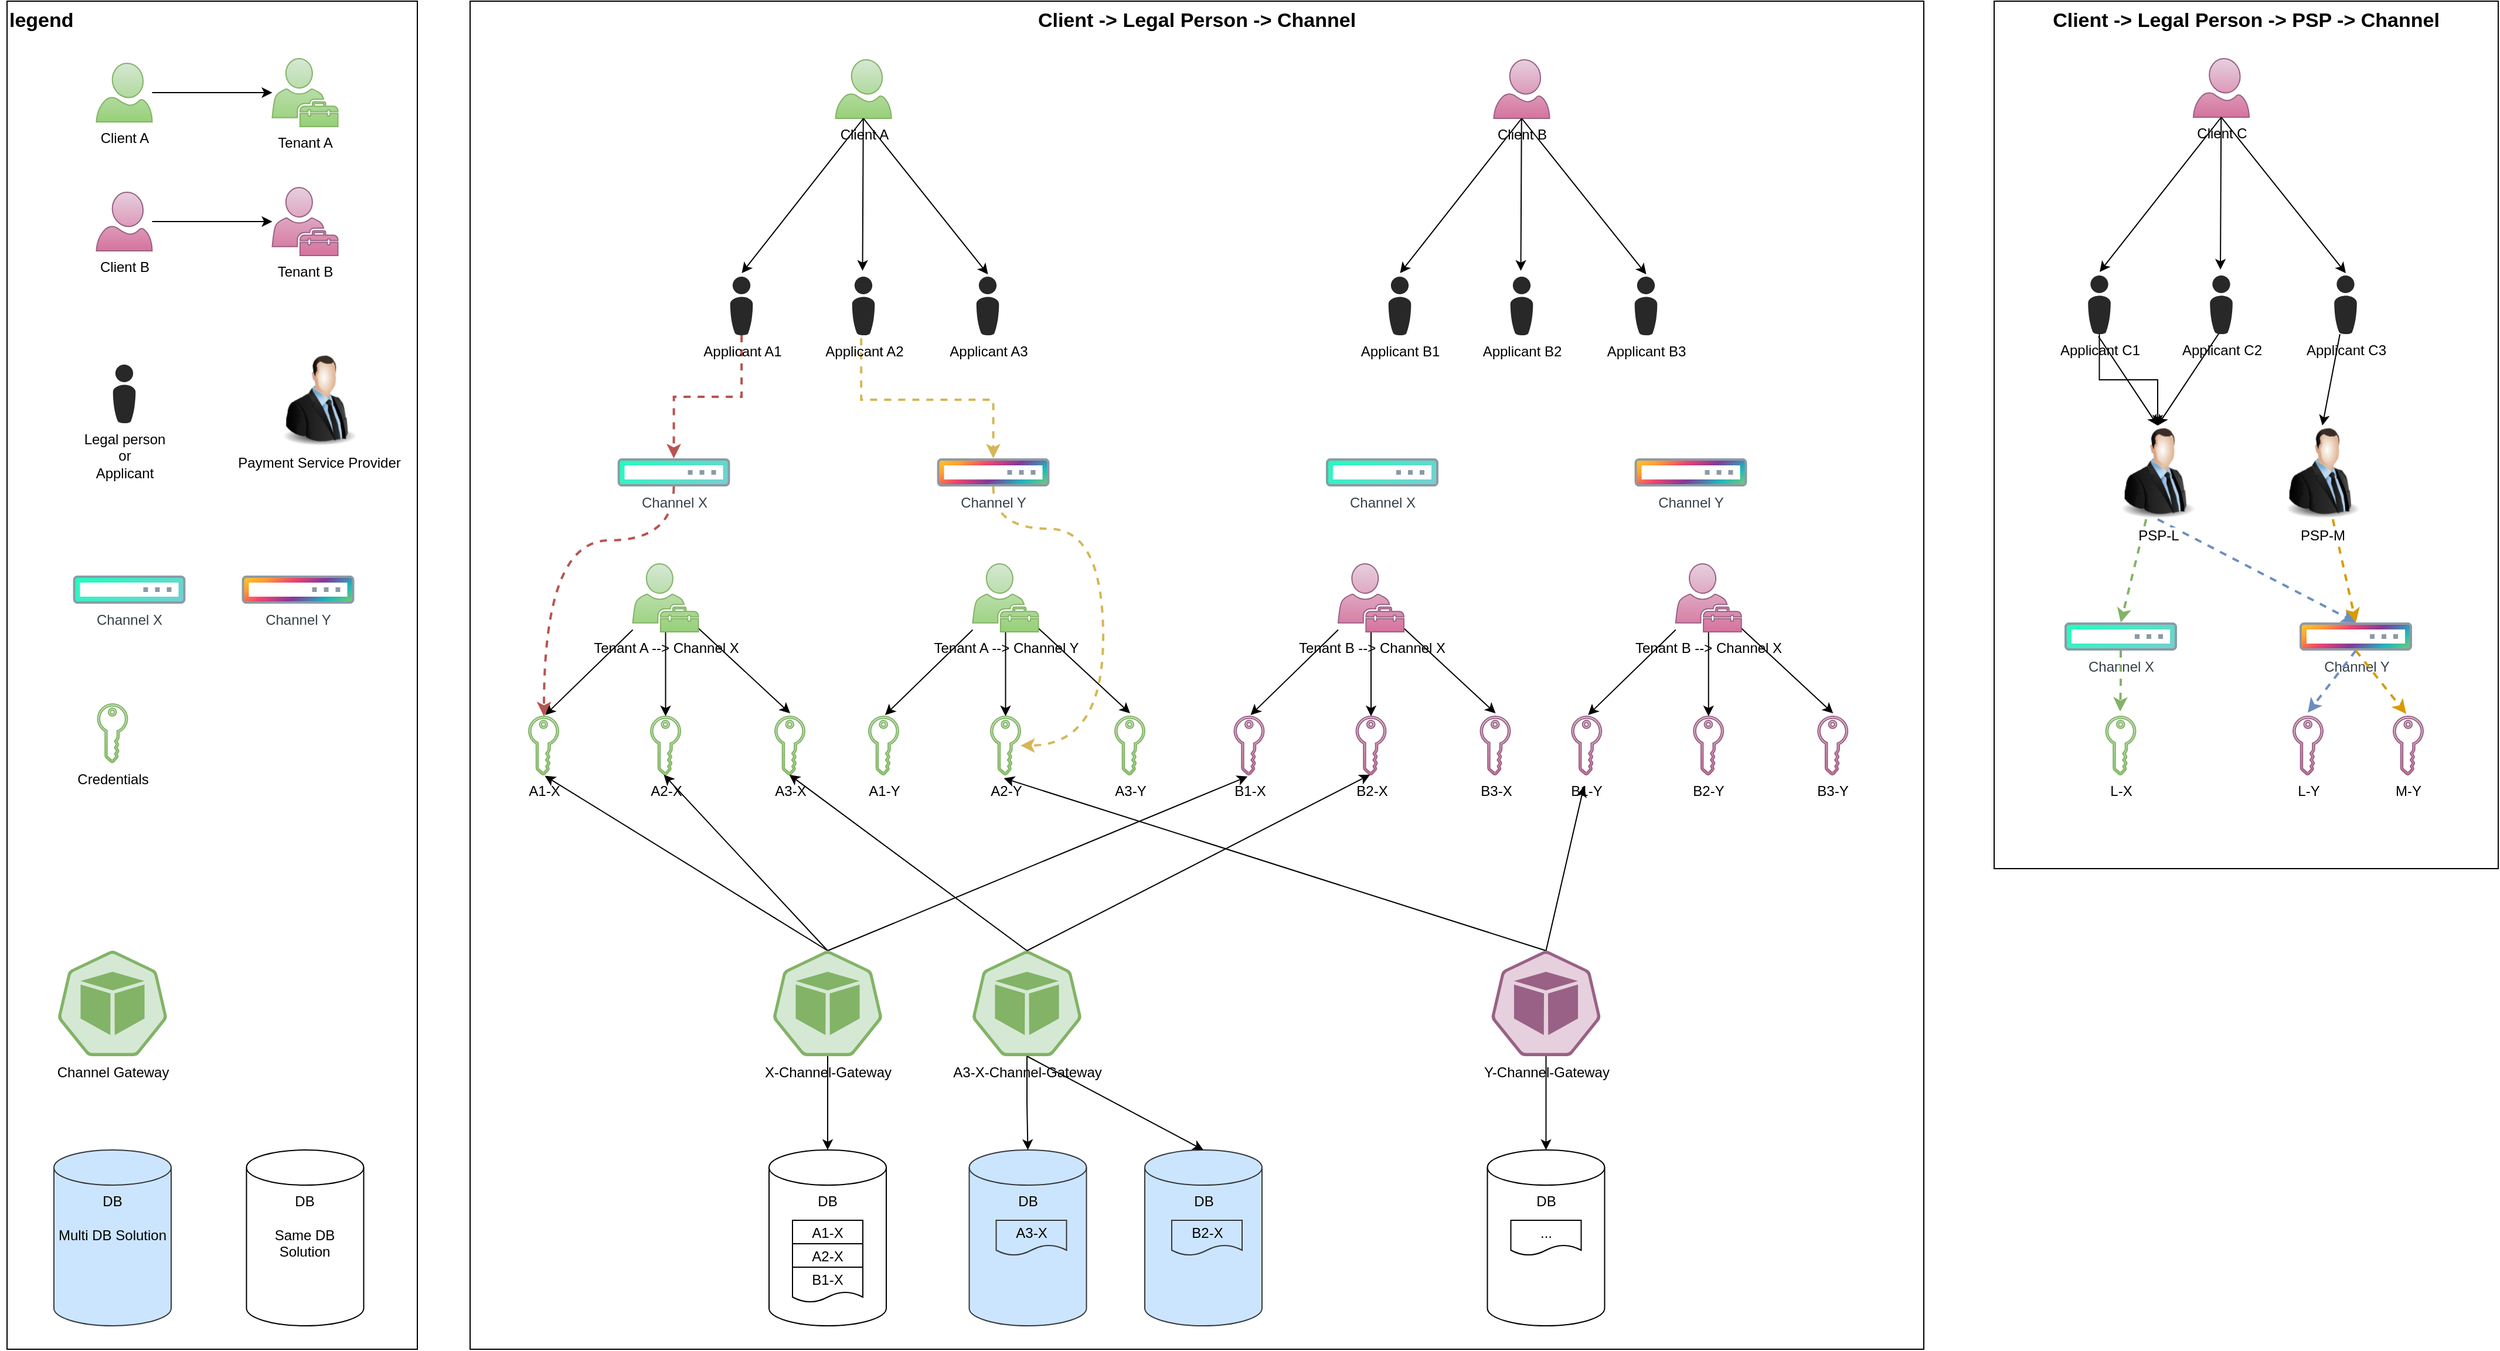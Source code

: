 <mxfile version="21.8.2" type="github">
  <diagram name="Page-1" id="z-tZdo9YfumDO6y8S2xv">
    <mxGraphModel dx="2261" dy="790" grid="1" gridSize="10" guides="1" tooltips="1" connect="1" arrows="1" fold="1" page="1" pageScale="1" pageWidth="827" pageHeight="1169" math="0" shadow="0">
      <root>
        <mxCell id="0" />
        <mxCell id="1" parent="0" />
        <mxCell id="5btWQWwLIaZkZKoqhnkt-158" value="&lt;b style=&quot;font-size: 17px;&quot;&gt;Client -&amp;gt; Legal Person -&amp;gt; Channel&lt;/b&gt;" style="rounded=0;whiteSpace=wrap;html=1;verticalAlign=top;fontSize=17;" vertex="1" parent="1">
          <mxGeometry x="-90" y="120" width="1240" height="1150" as="geometry" />
        </mxCell>
        <mxCell id="5btWQWwLIaZkZKoqhnkt-157" value="legend" style="rounded=0;whiteSpace=wrap;html=1;verticalAlign=top;align=left;fontStyle=1;fontSize=17;" vertex="1" parent="1">
          <mxGeometry x="-485" y="120" width="350" height="1150" as="geometry" />
        </mxCell>
        <mxCell id="5btWQWwLIaZkZKoqhnkt-156" value="Client -&amp;gt; Legal Person -&amp;gt; PSP -&amp;gt; Channel" style="rounded=0;whiteSpace=wrap;html=1;verticalAlign=top;fontStyle=1;fontSize=17;" vertex="1" parent="1">
          <mxGeometry x="1210" y="120" width="430" height="740" as="geometry" />
        </mxCell>
        <mxCell id="5btWQWwLIaZkZKoqhnkt-2" value="Client A" style="verticalLabelPosition=bottom;html=1;verticalAlign=top;align=center;strokeColor=#82b366;fillColor=#d5e8d4;shape=mxgraph.azure.user;gradientColor=#97d077;" vertex="1" parent="1">
          <mxGeometry x="221.75" y="170" width="47.5" height="50" as="geometry" />
        </mxCell>
        <mxCell id="5btWQWwLIaZkZKoqhnkt-58" style="edgeStyle=orthogonalEdgeStyle;rounded=0;orthogonalLoop=1;jettySize=auto;html=1;entryX=0.5;entryY=0;entryDx=0;entryDy=0;dashed=1;fillColor=#f8cecc;strokeColor=#b85450;strokeWidth=2;" edge="1" parent="1" source="5btWQWwLIaZkZKoqhnkt-3" target="5btWQWwLIaZkZKoqhnkt-32">
          <mxGeometry relative="1" as="geometry" />
        </mxCell>
        <mxCell id="5btWQWwLIaZkZKoqhnkt-3" value="Applicant A1" style="verticalLabelPosition=bottom;sketch=0;html=1;fillColor=#282828;strokeColor=none;verticalAlign=top;pointerEvents=1;align=center;shape=mxgraph.cisco_safe.people_places_things_icons.icon8;" vertex="1" parent="1">
          <mxGeometry x="131.75" y="355" width="19.5" height="50" as="geometry" />
        </mxCell>
        <mxCell id="5btWQWwLIaZkZKoqhnkt-4" style="rounded=0;orthogonalLoop=1;jettySize=auto;html=1;entryX=0.513;entryY=-0.06;entryDx=0;entryDy=0;entryPerimeter=0;exitX=0.5;exitY=1;exitDx=0;exitDy=0;exitPerimeter=0;" edge="1" parent="1" source="5btWQWwLIaZkZKoqhnkt-2" target="5btWQWwLIaZkZKoqhnkt-3">
          <mxGeometry relative="1" as="geometry" />
        </mxCell>
        <mxCell id="5btWQWwLIaZkZKoqhnkt-60" style="rounded=0;orthogonalLoop=1;jettySize=auto;html=1;entryX=0.5;entryY=0;entryDx=0;entryDy=0;exitX=0.402;exitY=1.052;exitDx=0;exitDy=0;exitPerimeter=0;edgeStyle=orthogonalEdgeStyle;dashed=1;fillColor=#fff2cc;strokeColor=#d6b656;strokeWidth=2;" edge="1" parent="1" source="5btWQWwLIaZkZKoqhnkt-5" target="5btWQWwLIaZkZKoqhnkt-33">
          <mxGeometry relative="1" as="geometry">
            <Array as="points">
              <mxPoint x="244" y="460" />
              <mxPoint x="356" y="460" />
            </Array>
          </mxGeometry>
        </mxCell>
        <mxCell id="5btWQWwLIaZkZKoqhnkt-5" value="Applicant A2" style="verticalLabelPosition=bottom;sketch=0;html=1;fillColor=#282828;strokeColor=none;verticalAlign=top;pointerEvents=1;align=center;shape=mxgraph.cisco_safe.people_places_things_icons.icon8;" vertex="1" parent="1">
          <mxGeometry x="235.75" y="355" width="19.5" height="50" as="geometry" />
        </mxCell>
        <mxCell id="5btWQWwLIaZkZKoqhnkt-6" value="Applicant A3" style="verticalLabelPosition=bottom;sketch=0;html=1;fillColor=#282828;strokeColor=none;verticalAlign=top;pointerEvents=1;align=center;shape=mxgraph.cisco_safe.people_places_things_icons.icon8;" vertex="1" parent="1">
          <mxGeometry x="341.75" y="355" width="19.5" height="50" as="geometry" />
        </mxCell>
        <mxCell id="5btWQWwLIaZkZKoqhnkt-7" style="rounded=0;orthogonalLoop=1;jettySize=auto;html=1;entryX=0.462;entryY=-0.1;entryDx=0;entryDy=0;entryPerimeter=0;" edge="1" parent="1" source="5btWQWwLIaZkZKoqhnkt-2" target="5btWQWwLIaZkZKoqhnkt-5">
          <mxGeometry relative="1" as="geometry" />
        </mxCell>
        <mxCell id="5btWQWwLIaZkZKoqhnkt-8" style="rounded=0;orthogonalLoop=1;jettySize=auto;html=1;entryX=0.513;entryY=-0.04;entryDx=0;entryDy=0;entryPerimeter=0;exitX=0.5;exitY=1;exitDx=0;exitDy=0;exitPerimeter=0;" edge="1" parent="1" source="5btWQWwLIaZkZKoqhnkt-2" target="5btWQWwLIaZkZKoqhnkt-6">
          <mxGeometry relative="1" as="geometry" />
        </mxCell>
        <mxCell id="5btWQWwLIaZkZKoqhnkt-10" value="Client B" style="verticalLabelPosition=bottom;html=1;verticalAlign=top;align=center;strokeColor=#996185;fillColor=#e6d0de;shape=mxgraph.azure.user;gradientColor=#d5739d;" vertex="1" parent="1">
          <mxGeometry x="783.25" y="170" width="47.5" height="50" as="geometry" />
        </mxCell>
        <mxCell id="5btWQWwLIaZkZKoqhnkt-11" value="Applicant B1" style="verticalLabelPosition=bottom;sketch=0;html=1;fillColor=#282828;strokeColor=none;verticalAlign=top;pointerEvents=1;align=center;shape=mxgraph.cisco_safe.people_places_things_icons.icon8;" vertex="1" parent="1">
          <mxGeometry x="693.25" y="355" width="19.5" height="50" as="geometry" />
        </mxCell>
        <mxCell id="5btWQWwLIaZkZKoqhnkt-12" style="rounded=0;orthogonalLoop=1;jettySize=auto;html=1;entryX=0.513;entryY=-0.06;entryDx=0;entryDy=0;entryPerimeter=0;exitX=0.5;exitY=1;exitDx=0;exitDy=0;exitPerimeter=0;" edge="1" parent="1" source="5btWQWwLIaZkZKoqhnkt-10" target="5btWQWwLIaZkZKoqhnkt-11">
          <mxGeometry relative="1" as="geometry" />
        </mxCell>
        <mxCell id="5btWQWwLIaZkZKoqhnkt-13" value="Applicant B2" style="verticalLabelPosition=bottom;sketch=0;html=1;fillColor=#282828;strokeColor=none;verticalAlign=top;pointerEvents=1;align=center;shape=mxgraph.cisco_safe.people_places_things_icons.icon8;" vertex="1" parent="1">
          <mxGeometry x="797.25" y="355" width="19.5" height="50" as="geometry" />
        </mxCell>
        <mxCell id="5btWQWwLIaZkZKoqhnkt-14" value="Applicant B3" style="verticalLabelPosition=bottom;sketch=0;html=1;fillColor=#282828;strokeColor=none;verticalAlign=top;pointerEvents=1;align=center;shape=mxgraph.cisco_safe.people_places_things_icons.icon8;" vertex="1" parent="1">
          <mxGeometry x="903.25" y="355" width="19.5" height="50" as="geometry" />
        </mxCell>
        <mxCell id="5btWQWwLIaZkZKoqhnkt-15" style="rounded=0;orthogonalLoop=1;jettySize=auto;html=1;entryX=0.462;entryY=-0.1;entryDx=0;entryDy=0;entryPerimeter=0;" edge="1" parent="1" source="5btWQWwLIaZkZKoqhnkt-10" target="5btWQWwLIaZkZKoqhnkt-13">
          <mxGeometry relative="1" as="geometry" />
        </mxCell>
        <mxCell id="5btWQWwLIaZkZKoqhnkt-16" style="rounded=0;orthogonalLoop=1;jettySize=auto;html=1;entryX=0.513;entryY=-0.04;entryDx=0;entryDy=0;entryPerimeter=0;exitX=0.5;exitY=1;exitDx=0;exitDy=0;exitPerimeter=0;" edge="1" parent="1" source="5btWQWwLIaZkZKoqhnkt-10" target="5btWQWwLIaZkZKoqhnkt-14">
          <mxGeometry relative="1" as="geometry" />
        </mxCell>
        <mxCell id="5btWQWwLIaZkZKoqhnkt-22" style="rounded=0;orthogonalLoop=1;jettySize=auto;html=1;" edge="1" parent="1" source="5btWQWwLIaZkZKoqhnkt-17" target="5btWQWwLIaZkZKoqhnkt-19">
          <mxGeometry relative="1" as="geometry" />
        </mxCell>
        <mxCell id="5btWQWwLIaZkZKoqhnkt-23" style="rounded=0;orthogonalLoop=1;jettySize=auto;html=1;entryX=0.51;entryY=-0.049;entryDx=0;entryDy=0;entryPerimeter=0;" edge="1" parent="1" source="5btWQWwLIaZkZKoqhnkt-17" target="5btWQWwLIaZkZKoqhnkt-20">
          <mxGeometry relative="1" as="geometry">
            <mxPoint x="180" y="720" as="targetPoint" />
          </mxGeometry>
        </mxCell>
        <mxCell id="5btWQWwLIaZkZKoqhnkt-17" value="Tenant A --&amp;gt; Channel X" style="sketch=0;pointerEvents=1;shadow=0;dashed=0;html=1;strokeColor=#82b366;fillColor=#d5e8d4;labelPosition=center;verticalLabelPosition=bottom;verticalAlign=top;outlineConnect=0;align=center;shape=mxgraph.office.users.tenant_admin;gradientColor=#97d077;" vertex="1" parent="1">
          <mxGeometry x="48.75" y="600" width="56" height="58" as="geometry" />
        </mxCell>
        <mxCell id="5btWQWwLIaZkZKoqhnkt-18" value="A1-X" style="sketch=0;pointerEvents=1;shadow=0;dashed=0;html=1;strokeColor=#82b366;fillColor=#d5e8d4;aspect=fixed;labelPosition=center;verticalLabelPosition=bottom;verticalAlign=top;align=center;outlineConnect=0;shape=mxgraph.vvd.tenant_key;gradientColor=#97d077;" vertex="1" parent="1">
          <mxGeometry x="-40" y="730" width="25.5" height="50" as="geometry" />
        </mxCell>
        <mxCell id="5btWQWwLIaZkZKoqhnkt-19" value="A2-X" style="sketch=0;pointerEvents=1;shadow=0;dashed=0;html=1;strokeColor=#82b366;fillColor=#d5e8d4;aspect=fixed;labelPosition=center;verticalLabelPosition=bottom;verticalAlign=top;align=center;outlineConnect=0;shape=mxgraph.vvd.tenant_key;gradientColor=#97d077;" vertex="1" parent="1">
          <mxGeometry x="64" y="730" width="25.5" height="50" as="geometry" />
        </mxCell>
        <mxCell id="5btWQWwLIaZkZKoqhnkt-20" value="A3-X" style="sketch=0;pointerEvents=1;shadow=0;dashed=0;html=1;strokeColor=#82b366;fillColor=#d5e8d4;aspect=fixed;labelPosition=center;verticalLabelPosition=bottom;verticalAlign=top;align=center;outlineConnect=0;shape=mxgraph.vvd.tenant_key;gradientColor=#97d077;" vertex="1" parent="1">
          <mxGeometry x="170" y="730" width="25.5" height="50" as="geometry" />
        </mxCell>
        <mxCell id="5btWQWwLIaZkZKoqhnkt-21" style="rounded=0;orthogonalLoop=1;jettySize=auto;html=1;entryX=0.549;entryY=-0.02;entryDx=0;entryDy=0;entryPerimeter=0;" edge="1" parent="1" source="5btWQWwLIaZkZKoqhnkt-17" target="5btWQWwLIaZkZKoqhnkt-18">
          <mxGeometry relative="1" as="geometry">
            <mxPoint x="13" y="680" as="sourcePoint" />
          </mxGeometry>
        </mxCell>
        <mxCell id="5btWQWwLIaZkZKoqhnkt-59" style="rounded=0;orthogonalLoop=1;jettySize=auto;html=1;exitX=0.5;exitY=1;exitDx=0;exitDy=0;dashed=1;fillColor=#f8cecc;strokeColor=#b85450;strokeWidth=2;edgeStyle=orthogonalEdgeStyle;curved=1;" edge="1" parent="1" source="5btWQWwLIaZkZKoqhnkt-32" target="5btWQWwLIaZkZKoqhnkt-18">
          <mxGeometry relative="1" as="geometry">
            <Array as="points">
              <mxPoint x="84" y="580" />
              <mxPoint x="-27" y="580" />
            </Array>
          </mxGeometry>
        </mxCell>
        <mxCell id="5btWQWwLIaZkZKoqhnkt-32" value="Channel X" style="image;aspect=fixed;perimeter=ellipsePerimeter;html=1;align=center;fontSize=12;verticalAlign=top;fontColor=#364149;shadow=0;dashed=0;image=img/lib/cumulus/switch_out_of_band.svg;" vertex="1" parent="1">
          <mxGeometry x="35.75" y="510" width="96" height="24" as="geometry" />
        </mxCell>
        <mxCell id="5btWQWwLIaZkZKoqhnkt-91" style="edgeStyle=orthogonalEdgeStyle;rounded=0;orthogonalLoop=1;jettySize=auto;html=1;curved=1;exitX=0.5;exitY=1;exitDx=0;exitDy=0;dashed=1;fillColor=#fff2cc;strokeColor=#d6b656;strokeWidth=2;" edge="1" parent="1" source="5btWQWwLIaZkZKoqhnkt-33" target="5btWQWwLIaZkZKoqhnkt-67">
          <mxGeometry relative="1" as="geometry">
            <mxPoint x="430" y="740" as="targetPoint" />
            <Array as="points">
              <mxPoint x="356" y="570" />
              <mxPoint x="450" y="570" />
              <mxPoint x="450" y="755" />
            </Array>
          </mxGeometry>
        </mxCell>
        <mxCell id="5btWQWwLIaZkZKoqhnkt-33" value="Channel Y" style="image;aspect=fixed;perimeter=ellipsePerimeter;html=1;align=center;fontSize=12;verticalAlign=top;fontColor=#364149;shadow=0;dashed=0;image=img/lib/cumulus/switch_voyager.svg;" vertex="1" parent="1">
          <mxGeometry x="308.25" y="510" width="96" height="24" as="geometry" />
        </mxCell>
        <mxCell id="5btWQWwLIaZkZKoqhnkt-48" value="Channel X" style="image;aspect=fixed;perimeter=ellipsePerimeter;html=1;align=center;fontSize=12;verticalAlign=top;fontColor=#364149;shadow=0;dashed=0;image=img/lib/cumulus/switch_out_of_band.svg;" vertex="1" parent="1">
          <mxGeometry x="640" y="510" width="96" height="24" as="geometry" />
        </mxCell>
        <mxCell id="5btWQWwLIaZkZKoqhnkt-49" value="Channel Y" style="image;aspect=fixed;perimeter=ellipsePerimeter;html=1;align=center;fontSize=12;verticalAlign=top;fontColor=#364149;shadow=0;dashed=0;image=img/lib/cumulus/switch_voyager.svg;" vertex="1" parent="1">
          <mxGeometry x="903.25" y="510" width="96" height="24" as="geometry" />
        </mxCell>
        <mxCell id="5btWQWwLIaZkZKoqhnkt-56" style="edgeStyle=orthogonalEdgeStyle;rounded=0;orthogonalLoop=1;jettySize=auto;html=1;" edge="1" parent="1" source="5btWQWwLIaZkZKoqhnkt-52" target="5btWQWwLIaZkZKoqhnkt-54">
          <mxGeometry relative="1" as="geometry" />
        </mxCell>
        <mxCell id="5btWQWwLIaZkZKoqhnkt-52" value="Client A" style="verticalLabelPosition=bottom;html=1;verticalAlign=top;align=center;strokeColor=#82b366;fillColor=#d5e8d4;shape=mxgraph.azure.user;gradientColor=#97d077;" vertex="1" parent="1">
          <mxGeometry x="-408.75" y="173" width="47.5" height="50" as="geometry" />
        </mxCell>
        <mxCell id="5btWQWwLIaZkZKoqhnkt-57" style="edgeStyle=orthogonalEdgeStyle;rounded=0;orthogonalLoop=1;jettySize=auto;html=1;" edge="1" parent="1" source="5btWQWwLIaZkZKoqhnkt-53" target="5btWQWwLIaZkZKoqhnkt-55">
          <mxGeometry relative="1" as="geometry" />
        </mxCell>
        <mxCell id="5btWQWwLIaZkZKoqhnkt-53" value="Client B" style="verticalLabelPosition=bottom;html=1;verticalAlign=top;align=center;strokeColor=#996185;fillColor=#e6d0de;shape=mxgraph.azure.user;gradientColor=#d5739d;" vertex="1" parent="1">
          <mxGeometry x="-408.75" y="283" width="47.5" height="50" as="geometry" />
        </mxCell>
        <mxCell id="5btWQWwLIaZkZKoqhnkt-54" value="Tenant A" style="sketch=0;pointerEvents=1;shadow=0;dashed=0;html=1;strokeColor=#82b366;fillColor=#d5e8d4;labelPosition=center;verticalLabelPosition=bottom;verticalAlign=top;outlineConnect=0;align=center;shape=mxgraph.office.users.tenant_admin;gradientColor=#97d077;" vertex="1" parent="1">
          <mxGeometry x="-258.75" y="169" width="56" height="58" as="geometry" />
        </mxCell>
        <mxCell id="5btWQWwLIaZkZKoqhnkt-55" value="Tenant B" style="sketch=0;pointerEvents=1;shadow=0;dashed=0;html=1;strokeColor=#996185;fillColor=#e6d0de;labelPosition=center;verticalLabelPosition=bottom;verticalAlign=top;outlineConnect=0;align=center;shape=mxgraph.office.users.tenant_admin;gradientColor=#d5739d;" vertex="1" parent="1">
          <mxGeometry x="-258.75" y="279" width="56" height="58" as="geometry" />
        </mxCell>
        <mxCell id="5btWQWwLIaZkZKoqhnkt-62" value="Credentials" style="sketch=0;pointerEvents=1;shadow=0;dashed=0;html=1;strokeColor=#82b366;fillColor=#d5e8d4;aspect=fixed;labelPosition=center;verticalLabelPosition=bottom;verticalAlign=top;align=center;outlineConnect=0;shape=mxgraph.vvd.tenant_key;gradientColor=#97d077;" vertex="1" parent="1">
          <mxGeometry x="-407.75" y="719.5" width="25.5" height="50" as="geometry" />
        </mxCell>
        <mxCell id="5btWQWwLIaZkZKoqhnkt-63" style="rounded=0;orthogonalLoop=1;jettySize=auto;html=1;" edge="1" parent="1" source="5btWQWwLIaZkZKoqhnkt-65" target="5btWQWwLIaZkZKoqhnkt-67">
          <mxGeometry relative="1" as="geometry" />
        </mxCell>
        <mxCell id="5btWQWwLIaZkZKoqhnkt-64" style="rounded=0;orthogonalLoop=1;jettySize=auto;html=1;entryX=0.51;entryY=-0.049;entryDx=0;entryDy=0;entryPerimeter=0;" edge="1" parent="1" source="5btWQWwLIaZkZKoqhnkt-65" target="5btWQWwLIaZkZKoqhnkt-68">
          <mxGeometry relative="1" as="geometry">
            <mxPoint x="470" y="720" as="targetPoint" />
          </mxGeometry>
        </mxCell>
        <mxCell id="5btWQWwLIaZkZKoqhnkt-65" value="Tenant A --&amp;gt; Channel Y" style="sketch=0;pointerEvents=1;shadow=0;dashed=0;html=1;strokeColor=#82b366;fillColor=#d5e8d4;labelPosition=center;verticalLabelPosition=bottom;verticalAlign=top;outlineConnect=0;align=center;shape=mxgraph.office.users.tenant_admin;gradientColor=#97d077;" vertex="1" parent="1">
          <mxGeometry x="338.75" y="600" width="56" height="58" as="geometry" />
        </mxCell>
        <mxCell id="5btWQWwLIaZkZKoqhnkt-66" value="A1-Y" style="sketch=0;pointerEvents=1;shadow=0;dashed=0;html=1;strokeColor=#82b366;fillColor=#d5e8d4;aspect=fixed;labelPosition=center;verticalLabelPosition=bottom;verticalAlign=top;align=center;outlineConnect=0;shape=mxgraph.vvd.tenant_key;gradientColor=#97d077;" vertex="1" parent="1">
          <mxGeometry x="250" y="730" width="25.5" height="50" as="geometry" />
        </mxCell>
        <mxCell id="5btWQWwLIaZkZKoqhnkt-67" value="A2-Y" style="sketch=0;pointerEvents=1;shadow=0;dashed=0;html=1;strokeColor=#82b366;fillColor=#d5e8d4;aspect=fixed;labelPosition=center;verticalLabelPosition=bottom;verticalAlign=top;align=center;outlineConnect=0;shape=mxgraph.vvd.tenant_key;gradientColor=#97d077;" vertex="1" parent="1">
          <mxGeometry x="354" y="730" width="25.5" height="50" as="geometry" />
        </mxCell>
        <mxCell id="5btWQWwLIaZkZKoqhnkt-68" value="A3-Y" style="sketch=0;pointerEvents=1;shadow=0;dashed=0;html=1;strokeColor=#82b366;fillColor=#d5e8d4;aspect=fixed;labelPosition=center;verticalLabelPosition=bottom;verticalAlign=top;align=center;outlineConnect=0;shape=mxgraph.vvd.tenant_key;gradientColor=#97d077;" vertex="1" parent="1">
          <mxGeometry x="460" y="730" width="25.5" height="50" as="geometry" />
        </mxCell>
        <mxCell id="5btWQWwLIaZkZKoqhnkt-69" style="rounded=0;orthogonalLoop=1;jettySize=auto;html=1;entryX=0.549;entryY=-0.02;entryDx=0;entryDy=0;entryPerimeter=0;" edge="1" parent="1" source="5btWQWwLIaZkZKoqhnkt-65" target="5btWQWwLIaZkZKoqhnkt-66">
          <mxGeometry relative="1" as="geometry">
            <mxPoint x="303" y="680" as="sourcePoint" />
          </mxGeometry>
        </mxCell>
        <mxCell id="5btWQWwLIaZkZKoqhnkt-70" style="rounded=0;orthogonalLoop=1;jettySize=auto;html=1;" edge="1" parent="1" source="5btWQWwLIaZkZKoqhnkt-72" target="5btWQWwLIaZkZKoqhnkt-74">
          <mxGeometry relative="1" as="geometry" />
        </mxCell>
        <mxCell id="5btWQWwLIaZkZKoqhnkt-71" style="rounded=0;orthogonalLoop=1;jettySize=auto;html=1;entryX=0.51;entryY=-0.049;entryDx=0;entryDy=0;entryPerimeter=0;" edge="1" parent="1" source="5btWQWwLIaZkZKoqhnkt-72" target="5btWQWwLIaZkZKoqhnkt-75">
          <mxGeometry relative="1" as="geometry">
            <mxPoint x="781.75" y="720" as="targetPoint" />
          </mxGeometry>
        </mxCell>
        <mxCell id="5btWQWwLIaZkZKoqhnkt-72" value="Tenant B --&amp;gt; Channel X" style="sketch=0;pointerEvents=1;shadow=0;dashed=0;html=1;strokeColor=#996185;fillColor=#e6d0de;labelPosition=center;verticalLabelPosition=bottom;verticalAlign=top;outlineConnect=0;align=center;shape=mxgraph.office.users.tenant_admin;gradientColor=#d5739d;" vertex="1" parent="1">
          <mxGeometry x="650.5" y="600" width="56" height="58" as="geometry" />
        </mxCell>
        <mxCell id="5btWQWwLIaZkZKoqhnkt-73" value="B1-X" style="sketch=0;pointerEvents=1;shadow=0;dashed=0;html=1;strokeColor=#996185;fillColor=#e6d0de;aspect=fixed;labelPosition=center;verticalLabelPosition=bottom;verticalAlign=top;align=center;outlineConnect=0;shape=mxgraph.vvd.tenant_key;gradientColor=#d5739d;" vertex="1" parent="1">
          <mxGeometry x="561.75" y="730" width="25.5" height="50" as="geometry" />
        </mxCell>
        <mxCell id="5btWQWwLIaZkZKoqhnkt-74" value="B2-X" style="sketch=0;pointerEvents=1;shadow=0;dashed=0;html=1;strokeColor=#996185;fillColor=#e6d0de;aspect=fixed;labelPosition=center;verticalLabelPosition=bottom;verticalAlign=top;align=center;outlineConnect=0;shape=mxgraph.vvd.tenant_key;gradientColor=#d5739d;" vertex="1" parent="1">
          <mxGeometry x="665.75" y="730" width="25.5" height="50" as="geometry" />
        </mxCell>
        <mxCell id="5btWQWwLIaZkZKoqhnkt-75" value="B3-X" style="sketch=0;pointerEvents=1;shadow=0;dashed=0;html=1;strokeColor=#996185;fillColor=#e6d0de;aspect=fixed;labelPosition=center;verticalLabelPosition=bottom;verticalAlign=top;align=center;outlineConnect=0;shape=mxgraph.vvd.tenant_key;gradientColor=#d5739d;" vertex="1" parent="1">
          <mxGeometry x="771.75" y="730" width="25.5" height="50" as="geometry" />
        </mxCell>
        <mxCell id="5btWQWwLIaZkZKoqhnkt-76" style="rounded=0;orthogonalLoop=1;jettySize=auto;html=1;entryX=0.549;entryY=-0.02;entryDx=0;entryDy=0;entryPerimeter=0;" edge="1" parent="1" source="5btWQWwLIaZkZKoqhnkt-72" target="5btWQWwLIaZkZKoqhnkt-73">
          <mxGeometry relative="1" as="geometry">
            <mxPoint x="614.75" y="680" as="sourcePoint" />
          </mxGeometry>
        </mxCell>
        <mxCell id="5btWQWwLIaZkZKoqhnkt-84" style="rounded=0;orthogonalLoop=1;jettySize=auto;html=1;" edge="1" parent="1" source="5btWQWwLIaZkZKoqhnkt-86" target="5btWQWwLIaZkZKoqhnkt-88">
          <mxGeometry relative="1" as="geometry" />
        </mxCell>
        <mxCell id="5btWQWwLIaZkZKoqhnkt-85" style="rounded=0;orthogonalLoop=1;jettySize=auto;html=1;entryX=0.51;entryY=-0.049;entryDx=0;entryDy=0;entryPerimeter=0;" edge="1" parent="1" source="5btWQWwLIaZkZKoqhnkt-86" target="5btWQWwLIaZkZKoqhnkt-89">
          <mxGeometry relative="1" as="geometry">
            <mxPoint x="1069.63" y="720" as="targetPoint" />
          </mxGeometry>
        </mxCell>
        <mxCell id="5btWQWwLIaZkZKoqhnkt-86" value="Tenant B --&amp;gt; Channel X" style="sketch=0;pointerEvents=1;shadow=0;dashed=0;html=1;strokeColor=#996185;fillColor=#e6d0de;labelPosition=center;verticalLabelPosition=bottom;verticalAlign=top;outlineConnect=0;align=center;shape=mxgraph.office.users.tenant_admin;gradientColor=#d5739d;" vertex="1" parent="1">
          <mxGeometry x="938.38" y="600" width="56" height="58" as="geometry" />
        </mxCell>
        <mxCell id="5btWQWwLIaZkZKoqhnkt-87" value="B1-Y" style="sketch=0;pointerEvents=1;shadow=0;dashed=0;html=1;strokeColor=#996185;fillColor=#e6d0de;aspect=fixed;labelPosition=center;verticalLabelPosition=bottom;verticalAlign=top;align=center;outlineConnect=0;shape=mxgraph.vvd.tenant_key;gradientColor=#d5739d;" vertex="1" parent="1">
          <mxGeometry x="849.63" y="730" width="25.5" height="50" as="geometry" />
        </mxCell>
        <mxCell id="5btWQWwLIaZkZKoqhnkt-88" value="B2-Y" style="sketch=0;pointerEvents=1;shadow=0;dashed=0;html=1;strokeColor=#996185;fillColor=#e6d0de;aspect=fixed;labelPosition=center;verticalLabelPosition=bottom;verticalAlign=top;align=center;outlineConnect=0;shape=mxgraph.vvd.tenant_key;gradientColor=#d5739d;" vertex="1" parent="1">
          <mxGeometry x="953.63" y="730" width="25.5" height="50" as="geometry" />
        </mxCell>
        <mxCell id="5btWQWwLIaZkZKoqhnkt-89" value="B3-Y" style="sketch=0;pointerEvents=1;shadow=0;dashed=0;html=1;strokeColor=#996185;fillColor=#e6d0de;aspect=fixed;labelPosition=center;verticalLabelPosition=bottom;verticalAlign=top;align=center;outlineConnect=0;shape=mxgraph.vvd.tenant_key;gradientColor=#d5739d;" vertex="1" parent="1">
          <mxGeometry x="1059.63" y="730" width="25.5" height="50" as="geometry" />
        </mxCell>
        <mxCell id="5btWQWwLIaZkZKoqhnkt-90" style="rounded=0;orthogonalLoop=1;jettySize=auto;html=1;entryX=0.549;entryY=-0.02;entryDx=0;entryDy=0;entryPerimeter=0;" edge="1" parent="1" source="5btWQWwLIaZkZKoqhnkt-86" target="5btWQWwLIaZkZKoqhnkt-87">
          <mxGeometry relative="1" as="geometry">
            <mxPoint x="902.63" y="680" as="sourcePoint" />
          </mxGeometry>
        </mxCell>
        <mxCell id="5btWQWwLIaZkZKoqhnkt-93" style="rounded=0;orthogonalLoop=1;jettySize=auto;html=1;exitX=0.5;exitY=0;exitDx=0;exitDy=0;exitPerimeter=0;entryX=0.537;entryY=1.016;entryDx=0;entryDy=0;entryPerimeter=0;" edge="1" parent="1" source="5btWQWwLIaZkZKoqhnkt-92" target="5btWQWwLIaZkZKoqhnkt-18">
          <mxGeometry relative="1" as="geometry">
            <mxPoint x="-30" y="820" as="targetPoint" />
          </mxGeometry>
        </mxCell>
        <mxCell id="5btWQWwLIaZkZKoqhnkt-94" style="rounded=0;orthogonalLoop=1;jettySize=auto;html=1;exitX=0.5;exitY=0;exitDx=0;exitDy=0;exitPerimeter=0;entryX=0.449;entryY=1.027;entryDx=0;entryDy=0;entryPerimeter=0;" edge="1" parent="1" source="5btWQWwLIaZkZKoqhnkt-92" target="5btWQWwLIaZkZKoqhnkt-73">
          <mxGeometry relative="1" as="geometry">
            <mxPoint x="570" y="800" as="targetPoint" />
          </mxGeometry>
        </mxCell>
        <mxCell id="5btWQWwLIaZkZKoqhnkt-95" style="rounded=0;orthogonalLoop=1;jettySize=auto;html=1;exitX=0.5;exitY=0;exitDx=0;exitDy=0;exitPerimeter=0;entryX=0.441;entryY=0.998;entryDx=0;entryDy=0;entryPerimeter=0;" edge="1" parent="1" source="5btWQWwLIaZkZKoqhnkt-92" target="5btWQWwLIaZkZKoqhnkt-19">
          <mxGeometry relative="1" as="geometry">
            <mxPoint x="90" y="780" as="targetPoint" />
          </mxGeometry>
        </mxCell>
        <mxCell id="5btWQWwLIaZkZKoqhnkt-92" value="X-Channel-Gateway" style="sketch=0;html=1;dashed=0;whitespace=wrap;fillColor=#d5e8d4;strokeColor=#82b366;points=[[0.005,0.63,0],[0.1,0.2,0],[0.9,0.2,0],[0.5,0,0],[0.995,0.63,0],[0.72,0.99,0],[0.5,1,0],[0.28,0.99,0]];verticalLabelPosition=bottom;align=center;verticalAlign=top;shape=mxgraph.kubernetes.icon;prIcon=pod;gradientColor=#97d077;" vertex="1" parent="1">
          <mxGeometry x="120" y="930" width="190" height="90" as="geometry" />
        </mxCell>
        <mxCell id="5btWQWwLIaZkZKoqhnkt-97" style="rounded=0;orthogonalLoop=1;jettySize=auto;html=1;exitX=0.5;exitY=0;exitDx=0;exitDy=0;exitPerimeter=0;entryX=0.441;entryY=1.058;entryDx=0;entryDy=0;entryPerimeter=0;" edge="1" parent="1" source="5btWQWwLIaZkZKoqhnkt-96" target="5btWQWwLIaZkZKoqhnkt-67">
          <mxGeometry relative="1" as="geometry">
            <mxPoint x="370" y="810" as="targetPoint" />
          </mxGeometry>
        </mxCell>
        <mxCell id="5btWQWwLIaZkZKoqhnkt-96" value="Y-Channel-Gateway" style="sketch=0;html=1;dashed=0;whitespace=wrap;fillColor=#e6d0de;strokeColor=#996185;points=[[0.005,0.63,0],[0.1,0.2,0],[0.9,0.2,0],[0.5,0,0],[0.995,0.63,0],[0.72,0.99,0],[0.5,1,0],[0.28,0.99,0]];verticalLabelPosition=bottom;align=center;verticalAlign=top;shape=mxgraph.kubernetes.icon;prIcon=pod;gradientColor=#d5739d;" vertex="1" parent="1">
          <mxGeometry x="732.75" y="930" width="190" height="90" as="geometry" />
        </mxCell>
        <mxCell id="5btWQWwLIaZkZKoqhnkt-98" style="rounded=0;orthogonalLoop=1;jettySize=auto;html=1;entryX=0.407;entryY=1.2;entryDx=0;entryDy=0;entryPerimeter=0;exitX=0.5;exitY=0;exitDx=0;exitDy=0;exitPerimeter=0;" edge="1" parent="1" source="5btWQWwLIaZkZKoqhnkt-96" target="5btWQWwLIaZkZKoqhnkt-87">
          <mxGeometry relative="1" as="geometry" />
        </mxCell>
        <mxCell id="5btWQWwLIaZkZKoqhnkt-101" value="DB" style="shape=cylinder3;whiteSpace=wrap;html=1;boundedLbl=1;backgroundOutline=1;size=15;verticalAlign=top;fillColor=#cce5ff;strokeColor=#36393d;" vertex="1" parent="1">
          <mxGeometry x="335.75" y="1100" width="100" height="150" as="geometry" />
        </mxCell>
        <mxCell id="5btWQWwLIaZkZKoqhnkt-102" value="A3-X-Channel-Gateway" style="sketch=0;html=1;dashed=0;whitespace=wrap;fillColor=#d5e8d4;strokeColor=#82b366;points=[[0.005,0.63,0],[0.1,0.2,0],[0.9,0.2,0],[0.5,0,0],[0.995,0.63,0],[0.72,0.99,0],[0.5,1,0],[0.28,0.99,0]];verticalLabelPosition=bottom;align=center;verticalAlign=top;shape=mxgraph.kubernetes.icon;prIcon=pod;gradientColor=#97d077;" vertex="1" parent="1">
          <mxGeometry x="290" y="930" width="190" height="90" as="geometry" />
        </mxCell>
        <mxCell id="5btWQWwLIaZkZKoqhnkt-103" style="rounded=0;orthogonalLoop=1;jettySize=auto;html=1;entryX=0.482;entryY=0.998;entryDx=0;entryDy=0;entryPerimeter=0;exitX=0.5;exitY=0;exitDx=0;exitDy=0;exitPerimeter=0;" edge="1" parent="1" source="5btWQWwLIaZkZKoqhnkt-102" target="5btWQWwLIaZkZKoqhnkt-20">
          <mxGeometry relative="1" as="geometry" />
        </mxCell>
        <mxCell id="5btWQWwLIaZkZKoqhnkt-104" value="DB" style="shape=cylinder3;whiteSpace=wrap;html=1;boundedLbl=1;backgroundOutline=1;size=15;verticalAlign=top;" vertex="1" parent="1">
          <mxGeometry x="165" y="1100" width="100" height="150" as="geometry" />
        </mxCell>
        <mxCell id="5btWQWwLIaZkZKoqhnkt-105" value="DB" style="shape=cylinder3;whiteSpace=wrap;html=1;boundedLbl=1;backgroundOutline=1;size=15;verticalAlign=top;" vertex="1" parent="1">
          <mxGeometry x="777.75" y="1100" width="100" height="150" as="geometry" />
        </mxCell>
        <mxCell id="5btWQWwLIaZkZKoqhnkt-106" value="A1-X" style="shape=document;whiteSpace=wrap;html=1;boundedLbl=1;" vertex="1" parent="1">
          <mxGeometry x="185" y="1160" width="60" height="30" as="geometry" />
        </mxCell>
        <mxCell id="5btWQWwLIaZkZKoqhnkt-107" value="A2-X" style="shape=document;whiteSpace=wrap;html=1;boundedLbl=1;" vertex="1" parent="1">
          <mxGeometry x="185" y="1180" width="60" height="30" as="geometry" />
        </mxCell>
        <mxCell id="5btWQWwLIaZkZKoqhnkt-108" value="B1-X" style="shape=document;whiteSpace=wrap;html=1;boundedLbl=1;" vertex="1" parent="1">
          <mxGeometry x="185" y="1200" width="60" height="30" as="geometry" />
        </mxCell>
        <mxCell id="5btWQWwLIaZkZKoqhnkt-109" style="edgeStyle=orthogonalEdgeStyle;rounded=0;orthogonalLoop=1;jettySize=auto;html=1;entryX=0.5;entryY=0;entryDx=0;entryDy=0;entryPerimeter=0;" edge="1" parent="1" source="5btWQWwLIaZkZKoqhnkt-92" target="5btWQWwLIaZkZKoqhnkt-104">
          <mxGeometry relative="1" as="geometry" />
        </mxCell>
        <mxCell id="5btWQWwLIaZkZKoqhnkt-110" value="A3-X" style="shape=document;whiteSpace=wrap;html=1;boundedLbl=1;fillColor=#cce5ff;strokeColor=#36393d;" vertex="1" parent="1">
          <mxGeometry x="358.75" y="1160" width="60" height="30" as="geometry" />
        </mxCell>
        <mxCell id="5btWQWwLIaZkZKoqhnkt-111" style="edgeStyle=orthogonalEdgeStyle;rounded=0;orthogonalLoop=1;jettySize=auto;html=1;entryX=0.5;entryY=0;entryDx=0;entryDy=0;entryPerimeter=0;" edge="1" parent="1" source="5btWQWwLIaZkZKoqhnkt-102" target="5btWQWwLIaZkZKoqhnkt-101">
          <mxGeometry relative="1" as="geometry" />
        </mxCell>
        <mxCell id="5btWQWwLIaZkZKoqhnkt-112" value="DB" style="shape=cylinder3;whiteSpace=wrap;html=1;boundedLbl=1;backgroundOutline=1;size=15;verticalAlign=top;fillColor=#cce5ff;strokeColor=#36393d;" vertex="1" parent="1">
          <mxGeometry x="485.5" y="1100" width="100" height="150" as="geometry" />
        </mxCell>
        <mxCell id="5btWQWwLIaZkZKoqhnkt-113" value="B2-X" style="shape=document;whiteSpace=wrap;html=1;boundedLbl=1;fillColor=#cce5ff;strokeColor=#36393d;" vertex="1" parent="1">
          <mxGeometry x="508.5" y="1160" width="60" height="30" as="geometry" />
        </mxCell>
        <mxCell id="5btWQWwLIaZkZKoqhnkt-114" style="rounded=0;orthogonalLoop=1;jettySize=auto;html=1;entryX=0.464;entryY=0.998;entryDx=0;entryDy=0;entryPerimeter=0;exitX=0.5;exitY=0;exitDx=0;exitDy=0;exitPerimeter=0;" edge="1" parent="1" source="5btWQWwLIaZkZKoqhnkt-102" target="5btWQWwLIaZkZKoqhnkt-74">
          <mxGeometry relative="1" as="geometry" />
        </mxCell>
        <mxCell id="5btWQWwLIaZkZKoqhnkt-115" style="rounded=0;orthogonalLoop=1;jettySize=auto;html=1;entryX=0.5;entryY=0;entryDx=0;entryDy=0;entryPerimeter=0;exitX=0.5;exitY=1;exitDx=0;exitDy=0;exitPerimeter=0;" edge="1" parent="1" source="5btWQWwLIaZkZKoqhnkt-102" target="5btWQWwLIaZkZKoqhnkt-112">
          <mxGeometry relative="1" as="geometry" />
        </mxCell>
        <mxCell id="5btWQWwLIaZkZKoqhnkt-116" style="edgeStyle=orthogonalEdgeStyle;rounded=0;orthogonalLoop=1;jettySize=auto;html=1;entryX=0.5;entryY=0;entryDx=0;entryDy=0;entryPerimeter=0;" edge="1" parent="1" source="5btWQWwLIaZkZKoqhnkt-96" target="5btWQWwLIaZkZKoqhnkt-105">
          <mxGeometry relative="1" as="geometry" />
        </mxCell>
        <mxCell id="5btWQWwLIaZkZKoqhnkt-117" value="DB&lt;br&gt;&lt;br&gt;Multi DB Solution" style="shape=cylinder3;whiteSpace=wrap;html=1;boundedLbl=1;backgroundOutline=1;size=15;verticalAlign=top;fillColor=#cce5ff;strokeColor=#36393d;" vertex="1" parent="1">
          <mxGeometry x="-445" y="1100" width="100" height="150" as="geometry" />
        </mxCell>
        <mxCell id="5btWQWwLIaZkZKoqhnkt-118" value="DB&lt;br&gt;&lt;br&gt;Same DB Solution" style="shape=cylinder3;whiteSpace=wrap;html=1;boundedLbl=1;backgroundOutline=1;size=15;verticalAlign=top;" vertex="1" parent="1">
          <mxGeometry x="-280.75" y="1100" width="100" height="150" as="geometry" />
        </mxCell>
        <mxCell id="5btWQWwLIaZkZKoqhnkt-119" value="..." style="shape=document;whiteSpace=wrap;html=1;boundedLbl=1;" vertex="1" parent="1">
          <mxGeometry x="797.75" y="1160" width="60" height="30" as="geometry" />
        </mxCell>
        <mxCell id="5btWQWwLIaZkZKoqhnkt-120" value="Channel X" style="image;aspect=fixed;perimeter=ellipsePerimeter;html=1;align=center;fontSize=12;verticalAlign=top;fontColor=#364149;shadow=0;dashed=0;image=img/lib/cumulus/switch_out_of_band.svg;" vertex="1" parent="1">
          <mxGeometry x="-428.75" y="610" width="96" height="24" as="geometry" />
        </mxCell>
        <mxCell id="5btWQWwLIaZkZKoqhnkt-121" value="Channel Y" style="image;aspect=fixed;perimeter=ellipsePerimeter;html=1;align=center;fontSize=12;verticalAlign=top;fontColor=#364149;shadow=0;dashed=0;image=img/lib/cumulus/switch_voyager.svg;" vertex="1" parent="1">
          <mxGeometry x="-284.75" y="610" width="96" height="24" as="geometry" />
        </mxCell>
        <mxCell id="5btWQWwLIaZkZKoqhnkt-122" value="Legal person&lt;br&gt;or&lt;br&gt;Applicant" style="verticalLabelPosition=bottom;sketch=0;html=1;fillColor=#282828;strokeColor=none;verticalAlign=top;pointerEvents=1;align=center;shape=mxgraph.cisco_safe.people_places_things_icons.icon8;" vertex="1" parent="1">
          <mxGeometry x="-394.75" y="430" width="19.5" height="50" as="geometry" />
        </mxCell>
        <mxCell id="5btWQWwLIaZkZKoqhnkt-123" value="Channel Gateway" style="sketch=0;html=1;dashed=0;whitespace=wrap;fillColor=#d5e8d4;strokeColor=#82b366;points=[[0.005,0.63,0],[0.1,0.2,0],[0.9,0.2,0],[0.5,0,0],[0.995,0.63,0],[0.72,0.99,0],[0.5,1,0],[0.28,0.99,0]];verticalLabelPosition=bottom;align=center;verticalAlign=top;shape=mxgraph.kubernetes.icon;prIcon=pod;gradientColor=#97d077;" vertex="1" parent="1">
          <mxGeometry x="-490" y="930" width="190" height="90" as="geometry" />
        </mxCell>
        <mxCell id="5btWQWwLIaZkZKoqhnkt-124" value="Payment Service Provider" style="image;html=1;image=img/lib/clip_art/people/Suit_Man_128x128.png" vertex="1" parent="1">
          <mxGeometry x="-258.75" y="420" width="80" height="80" as="geometry" />
        </mxCell>
        <mxCell id="5btWQWwLIaZkZKoqhnkt-133" value="Client C" style="verticalLabelPosition=bottom;html=1;verticalAlign=top;align=center;strokeColor=#996185;fillColor=#e6d0de;shape=mxgraph.azure.user;gradientColor=#d5739d;" vertex="1" parent="1">
          <mxGeometry x="1380" y="169" width="47.5" height="50" as="geometry" />
        </mxCell>
        <mxCell id="5btWQWwLIaZkZKoqhnkt-142" style="rounded=0;orthogonalLoop=1;jettySize=auto;html=1;entryX=0.5;entryY=0;entryDx=0;entryDy=0;exitX=0.462;exitY=1.04;exitDx=0;exitDy=0;exitPerimeter=0;" edge="1" parent="1" source="5btWQWwLIaZkZKoqhnkt-134" target="5btWQWwLIaZkZKoqhnkt-140">
          <mxGeometry relative="1" as="geometry" />
        </mxCell>
        <mxCell id="5btWQWwLIaZkZKoqhnkt-159" value="" style="edgeStyle=orthogonalEdgeStyle;rounded=0;orthogonalLoop=1;jettySize=auto;html=1;" edge="1" parent="1" source="5btWQWwLIaZkZKoqhnkt-134" target="5btWQWwLIaZkZKoqhnkt-140">
          <mxGeometry relative="1" as="geometry" />
        </mxCell>
        <mxCell id="5btWQWwLIaZkZKoqhnkt-134" value="Applicant C1" style="verticalLabelPosition=bottom;sketch=0;html=1;fillColor=#282828;strokeColor=none;verticalAlign=top;pointerEvents=1;align=center;shape=mxgraph.cisco_safe.people_places_things_icons.icon8;" vertex="1" parent="1">
          <mxGeometry x="1290" y="354" width="19.5" height="50" as="geometry" />
        </mxCell>
        <mxCell id="5btWQWwLIaZkZKoqhnkt-135" style="rounded=0;orthogonalLoop=1;jettySize=auto;html=1;entryX=0.513;entryY=-0.06;entryDx=0;entryDy=0;entryPerimeter=0;exitX=0.5;exitY=1;exitDx=0;exitDy=0;exitPerimeter=0;" edge="1" parent="1" source="5btWQWwLIaZkZKoqhnkt-133" target="5btWQWwLIaZkZKoqhnkt-134">
          <mxGeometry relative="1" as="geometry" />
        </mxCell>
        <mxCell id="5btWQWwLIaZkZKoqhnkt-143" style="rounded=0;orthogonalLoop=1;jettySize=auto;html=1;entryX=0.5;entryY=0;entryDx=0;entryDy=0;" edge="1" parent="1" target="5btWQWwLIaZkZKoqhnkt-140">
          <mxGeometry relative="1" as="geometry">
            <mxPoint x="1404" y="400" as="sourcePoint" />
          </mxGeometry>
        </mxCell>
        <mxCell id="5btWQWwLIaZkZKoqhnkt-136" value="Applicant C2" style="verticalLabelPosition=bottom;sketch=0;html=1;fillColor=#282828;strokeColor=none;verticalAlign=top;pointerEvents=1;align=center;shape=mxgraph.cisco_safe.people_places_things_icons.icon8;" vertex="1" parent="1">
          <mxGeometry x="1394" y="354" width="19.5" height="50" as="geometry" />
        </mxCell>
        <mxCell id="5btWQWwLIaZkZKoqhnkt-144" style="rounded=0;orthogonalLoop=1;jettySize=auto;html=1;entryX=0.5;entryY=0;entryDx=0;entryDy=0;" edge="1" parent="1" source="5btWQWwLIaZkZKoqhnkt-137" target="5btWQWwLIaZkZKoqhnkt-141">
          <mxGeometry relative="1" as="geometry" />
        </mxCell>
        <mxCell id="5btWQWwLIaZkZKoqhnkt-137" value="Applicant C3" style="verticalLabelPosition=bottom;sketch=0;html=1;fillColor=#282828;strokeColor=none;verticalAlign=top;pointerEvents=1;align=center;shape=mxgraph.cisco_safe.people_places_things_icons.icon8;" vertex="1" parent="1">
          <mxGeometry x="1500" y="354" width="19.5" height="50" as="geometry" />
        </mxCell>
        <mxCell id="5btWQWwLIaZkZKoqhnkt-138" style="rounded=0;orthogonalLoop=1;jettySize=auto;html=1;entryX=0.462;entryY=-0.1;entryDx=0;entryDy=0;entryPerimeter=0;" edge="1" parent="1" source="5btWQWwLIaZkZKoqhnkt-133" target="5btWQWwLIaZkZKoqhnkt-136">
          <mxGeometry relative="1" as="geometry" />
        </mxCell>
        <mxCell id="5btWQWwLIaZkZKoqhnkt-139" style="rounded=0;orthogonalLoop=1;jettySize=auto;html=1;entryX=0.513;entryY=-0.04;entryDx=0;entryDy=0;entryPerimeter=0;exitX=0.5;exitY=1;exitDx=0;exitDy=0;exitPerimeter=0;" edge="1" parent="1" source="5btWQWwLIaZkZKoqhnkt-133" target="5btWQWwLIaZkZKoqhnkt-137">
          <mxGeometry relative="1" as="geometry" />
        </mxCell>
        <mxCell id="5btWQWwLIaZkZKoqhnkt-147" style="rounded=0;orthogonalLoop=1;jettySize=auto;html=1;entryX=0.5;entryY=0;entryDx=0;entryDy=0;fillColor=#d5e8d4;gradientColor=#97d077;strokeColor=#82b366;dashed=1;strokeWidth=2;" edge="1" parent="1" source="5btWQWwLIaZkZKoqhnkt-140" target="5btWQWwLIaZkZKoqhnkt-145">
          <mxGeometry relative="1" as="geometry" />
        </mxCell>
        <mxCell id="5btWQWwLIaZkZKoqhnkt-148" style="rounded=0;orthogonalLoop=1;jettySize=auto;html=1;entryX=0.5;entryY=0;entryDx=0;entryDy=0;exitX=0.5;exitY=1;exitDx=0;exitDy=0;dashed=1;strokeWidth=2;fillColor=#dae8fc;gradientColor=#7ea6e0;strokeColor=#6c8ebf;" edge="1" parent="1" source="5btWQWwLIaZkZKoqhnkt-140" target="5btWQWwLIaZkZKoqhnkt-146">
          <mxGeometry relative="1" as="geometry" />
        </mxCell>
        <mxCell id="5btWQWwLIaZkZKoqhnkt-140" value="PSP-L" style="image;html=1;image=img/lib/clip_art/people/Suit_Man_128x128.png" vertex="1" parent="1">
          <mxGeometry x="1309.5" y="482" width="80" height="80" as="geometry" />
        </mxCell>
        <mxCell id="5btWQWwLIaZkZKoqhnkt-151" style="rounded=0;orthogonalLoop=1;jettySize=auto;html=1;entryX=0.5;entryY=0;entryDx=0;entryDy=0;dashed=1;fillColor=#ffcd28;gradientColor=#ffa500;strokeColor=#d79b00;strokeWidth=2;" edge="1" parent="1" source="5btWQWwLIaZkZKoqhnkt-141" target="5btWQWwLIaZkZKoqhnkt-146">
          <mxGeometry relative="1" as="geometry" />
        </mxCell>
        <mxCell id="5btWQWwLIaZkZKoqhnkt-141" value="PSP-M" style="image;html=1;image=img/lib/clip_art/people/Suit_Man_128x128.png" vertex="1" parent="1">
          <mxGeometry x="1450" y="482" width="80" height="80" as="geometry" />
        </mxCell>
        <mxCell id="5btWQWwLIaZkZKoqhnkt-145" value="Channel X" style="image;aspect=fixed;perimeter=ellipsePerimeter;html=1;align=center;fontSize=12;verticalAlign=top;fontColor=#364149;shadow=0;dashed=0;image=img/lib/cumulus/switch_out_of_band.svg;" vertex="1" parent="1">
          <mxGeometry x="1270" y="650" width="96" height="24" as="geometry" />
        </mxCell>
        <mxCell id="5btWQWwLIaZkZKoqhnkt-146" value="Channel Y" style="image;aspect=fixed;perimeter=ellipsePerimeter;html=1;align=center;fontSize=12;verticalAlign=top;fontColor=#364149;shadow=0;dashed=0;image=img/lib/cumulus/switch_voyager.svg;" vertex="1" parent="1">
          <mxGeometry x="1470.5" y="650" width="96" height="24" as="geometry" />
        </mxCell>
        <mxCell id="5btWQWwLIaZkZKoqhnkt-149" value="L-X" style="sketch=0;pointerEvents=1;shadow=0;dashed=0;html=1;strokeColor=#82b366;fillColor=#d5e8d4;aspect=fixed;labelPosition=center;verticalLabelPosition=bottom;verticalAlign=top;align=center;outlineConnect=0;shape=mxgraph.vvd.tenant_key;gradientColor=#97d077;" vertex="1" parent="1">
          <mxGeometry x="1305.25" y="730" width="25.5" height="50" as="geometry" />
        </mxCell>
        <mxCell id="5btWQWwLIaZkZKoqhnkt-150" value="L-Y" style="sketch=0;pointerEvents=1;shadow=0;dashed=0;html=1;strokeColor=#996185;fillColor=#e6d0de;aspect=fixed;labelPosition=center;verticalLabelPosition=bottom;verticalAlign=top;align=center;outlineConnect=0;shape=mxgraph.vvd.tenant_key;gradientColor=#d5739d;" vertex="1" parent="1">
          <mxGeometry x="1465" y="730" width="25.5" height="50" as="geometry" />
        </mxCell>
        <mxCell id="5btWQWwLIaZkZKoqhnkt-152" value="M-Y" style="sketch=0;pointerEvents=1;shadow=0;dashed=0;html=1;strokeColor=#996185;fillColor=#e6d0de;aspect=fixed;labelPosition=center;verticalLabelPosition=bottom;verticalAlign=top;align=center;outlineConnect=0;shape=mxgraph.vvd.tenant_key;gradientColor=#d5739d;" vertex="1" parent="1">
          <mxGeometry x="1550.5" y="730" width="25.5" height="50" as="geometry" />
        </mxCell>
        <mxCell id="5btWQWwLIaZkZKoqhnkt-153" style="edgeStyle=orthogonalEdgeStyle;rounded=0;orthogonalLoop=1;jettySize=auto;html=1;entryX=0.48;entryY=-0.08;entryDx=0;entryDy=0;entryPerimeter=0;fillColor=#d5e8d4;gradientColor=#97d077;strokeColor=#82b366;dashed=1;strokeWidth=2;" edge="1" parent="1" source="5btWQWwLIaZkZKoqhnkt-145" target="5btWQWwLIaZkZKoqhnkt-149">
          <mxGeometry relative="1" as="geometry" />
        </mxCell>
        <mxCell id="5btWQWwLIaZkZKoqhnkt-154" style="rounded=0;orthogonalLoop=1;jettySize=auto;html=1;entryX=0.49;entryY=-0.06;entryDx=0;entryDy=0;entryPerimeter=0;exitX=0.5;exitY=1;exitDx=0;exitDy=0;dashed=1;strokeWidth=2;fillColor=#dae8fc;gradientColor=#7ea6e0;strokeColor=#6c8ebf;" edge="1" parent="1" source="5btWQWwLIaZkZKoqhnkt-146" target="5btWQWwLIaZkZKoqhnkt-150">
          <mxGeometry relative="1" as="geometry">
            <mxPoint x="1510.5" y="800" as="targetPoint" />
          </mxGeometry>
        </mxCell>
        <mxCell id="5btWQWwLIaZkZKoqhnkt-155" style="rounded=0;orthogonalLoop=1;jettySize=auto;html=1;entryX=0.431;entryY=-0.04;entryDx=0;entryDy=0;entryPerimeter=0;exitX=0.5;exitY=1;exitDx=0;exitDy=0;dashed=1;fillColor=#ffcd28;gradientColor=#ffa500;strokeColor=#d79b00;strokeWidth=2;" edge="1" parent="1" source="5btWQWwLIaZkZKoqhnkt-146" target="5btWQWwLIaZkZKoqhnkt-152">
          <mxGeometry relative="1" as="geometry" />
        </mxCell>
      </root>
    </mxGraphModel>
  </diagram>
</mxfile>

